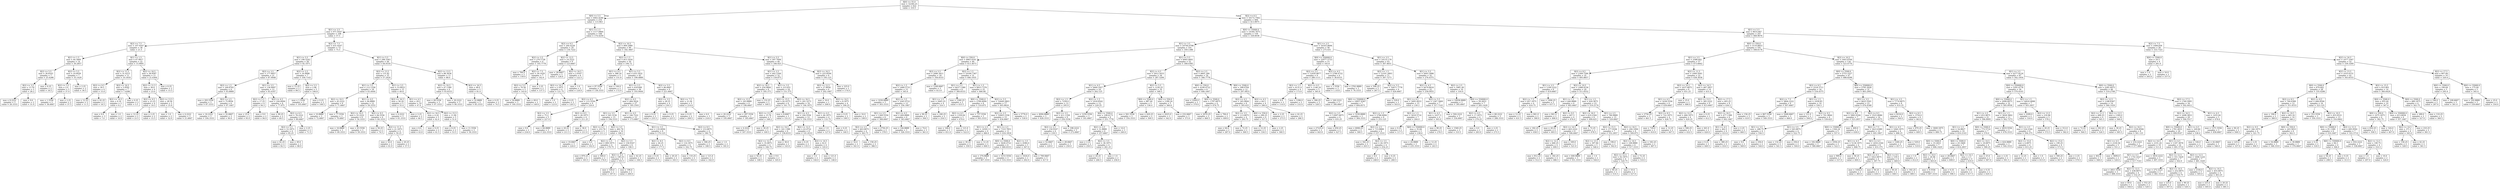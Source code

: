 digraph Tree {
node [shape=box] ;
0 [label="X[0] <= 55.0\nmse = 32240.25\nsamples = 622\nvalue = 310.5"] ;
1 [label="X[0] <= 5.5\nmse = 4462.4246\nsamples = 216\nvalue = 115.963"] ;
0 -> 1 [labeldistance=2.5, labelangle=45, headlabel="True"] ;
2 [label="X[1] <= 2.5\nmse = 971.9167\nsamples = 108\nvalue = 57.5"] ;
1 -> 2 ;
3 [label="X[2] <= 7.5\nmse = 107.9167\nsamples = 36\nvalue = 21.5"] ;
2 -> 3 ;
4 [label="X[1] <= 1.5\nmse = 44.3469\nsamples = 14\nvalue = 30.2857"] ;
3 -> 4 ;
5 [label="X[2] <= 5.5\nmse = 30.8163\nsamples = 7\nvalue = 25.4286"] ;
4 -> 5 ;
6 [label="X[2] <= 3.5\nmse = 13.76\nsamples = 5\nvalue = 28.2"] ;
5 -> 6 ;
7 [label="mse = 8.2222\nsamples = 3\nvalue = 26.3333"] ;
6 -> 7 ;
8 [label="mse = 9.0\nsamples = 2\nvalue = 31.0"] ;
6 -> 8 ;
9 [label="mse = 6.25\nsamples = 2\nvalue = 18.5"] ;
5 -> 9 ;
10 [label="X[2] <= 5.5\nmse = 10.6939\nsamples = 7\nvalue = 35.1429"] ;
4 -> 10 ;
11 [label="X[2] <= 3.5\nmse = 2.0\nsamples = 5\nvalue = 37.0"] ;
10 -> 11 ;
12 [label="mse = 1.5556\nsamples = 3\nvalue = 36.6667"] ;
11 -> 12 ;
13 [label="mse = 2.25\nsamples = 2\nvalue = 37.5"] ;
11 -> 13 ;
14 [label="mse = 2.25\nsamples = 2\nvalue = 30.5"] ;
10 -> 14 ;
15 [label="X[1] <= 1.5\nmse = 67.9917\nsamples = 22\nvalue = 15.9091"] ;
3 -> 15 ;
16 [label="X[2] <= 11.5\nmse = 31.4215\nsamples = 11\nvalue = 10.1818"] ;
15 -> 16 ;
17 [label="X[2] <= 9.5\nmse = 39.5\nsamples = 4\nvalue = 15.0"] ;
16 -> 17 ;
18 [label="mse = 12.25\nsamples = 2\nvalue = 11.5"] ;
17 -> 18 ;
19 [label="mse = 42.25\nsamples = 2\nvalue = 18.5"] ;
17 -> 19 ;
20 [label="X[2] <= 16.5\nmse = 5.9592\nsamples = 7\nvalue = 7.4286"] ;
16 -> 20 ;
21 [label="X[2] <= 14.5\nmse = 6.16\nsamples = 5\nvalue = 8.2"] ;
20 -> 21 ;
22 [label="mse = 6.0\nsamples = 3\nvalue = 7.0"] ;
21 -> 22 ;
23 [label="mse = 1.0\nsamples = 2\nvalue = 10.0"] ;
21 -> 23 ;
24 [label="mse = 0.25\nsamples = 2\nvalue = 5.5"] ;
20 -> 24 ;
25 [label="X[2] <= 16.5\nmse = 38.9587\nsamples = 11\nvalue = 21.6364"] ;
15 -> 25 ;
26 [label="X[2] <= 11.5\nmse = 36.0\nsamples = 9\nvalue = 23.0"] ;
25 -> 26 ;
27 [label="X[2] <= 9.5\nmse = 23.25\nsamples = 4\nvalue = 19.5"] ;
26 -> 27 ;
28 [label="mse = 12.25\nsamples = 2\nvalue = 23.5"] ;
27 -> 28 ;
29 [label="mse = 2.25\nsamples = 2\nvalue = 15.5"] ;
27 -> 29 ;
30 [label="X[2] <= 13.5\nmse = 28.56\nsamples = 5\nvalue = 25.8"] ;
26 -> 30 ;
31 [label="mse = 1.0\nsamples = 2\nvalue = 32.0"] ;
30 -> 31 ;
32 [label="mse = 4.2222\nsamples = 3\nvalue = 21.6667"] ;
30 -> 32 ;
33 [label="mse = 6.25\nsamples = 2\nvalue = 15.5"] ;
25 -> 33 ;
34 [label="X[2] <= 7.5\nmse = 431.9167\nsamples = 72\nvalue = 75.5"] ;
2 -> 34 ;
35 [label="X[1] <= 5.5\nmse = 190.5242\nsamples = 28\nvalue = 92.1071"] ;
34 -> 35 ;
36 [label="X[2] <= 3.5\nmse = 177.8957\nsamples = 21\nvalue = 87.9048"] ;
35 -> 36 ;
37 [label="X[2] <= 1.5\nmse = 169.8765\nsamples = 9\nvalue = 93.8889"] ;
36 -> 37 ;
38 [label="mse = 293.5556\nsamples = 3\nvalue = 87.3333"] ;
37 -> 38 ;
39 [label="X[2] <= 2.5\nmse = 75.8056\nsamples = 6\nvalue = 97.1667"] ;
37 -> 39 ;
40 [label="mse = 16.2222\nsamples = 3\nvalue = 104.3333"] ;
39 -> 40 ;
41 [label="mse = 32.6667\nsamples = 3\nvalue = 90.0"] ;
39 -> 41 ;
42 [label="X[1] <= 3.5\nmse = 136.9097\nsamples = 12\nvalue = 83.4167"] ;
36 -> 42 ;
43 [label="X[2] <= 5.5\nmse = 17.25\nsamples = 4\nvalue = 94.5"] ;
42 -> 43 ;
44 [label="mse = 25.0\nsamples = 2\nvalue = 95.0"] ;
43 -> 44 ;
45 [label="mse = 9.0\nsamples = 2\nvalue = 94.0"] ;
43 -> 45 ;
46 [label="X[2] <= 4.5\nmse = 104.6094\nsamples = 8\nvalue = 77.875"] ;
42 -> 46 ;
47 [label="mse = 90.25\nsamples = 2\nvalue = 69.5"] ;
46 -> 47 ;
48 [label="X[2] <= 6.5\nmse = 78.2222\nsamples = 6\nvalue = 80.6667"] ;
46 -> 48 ;
49 [label="X[2] <= 5.5\nmse = 53.1875\nsamples = 4\nvalue = 85.25"] ;
48 -> 49 ;
50 [label="mse = 42.25\nsamples = 2\nvalue = 82.5"] ;
49 -> 50 ;
51 [label="mse = 49.0\nsamples = 2\nvalue = 88.0"] ;
49 -> 51 ;
52 [label="mse = 2.25\nsamples = 2\nvalue = 71.5"] ;
48 -> 52 ;
53 [label="X[2] <= 2.5\nmse = 16.4898\nsamples = 7\nvalue = 104.7143"] ;
35 -> 53 ;
54 [label="mse = 12.25\nsamples = 2\nvalue = 99.5"] ;
53 -> 54 ;
55 [label="X[2] <= 5.5\nmse = 2.96\nsamples = 5\nvalue = 106.8"] ;
53 -> 55 ;
56 [label="mse = 1.5556\nsamples = 3\nvalue = 105.6667"] ;
55 -> 56 ;
57 [label="mse = 0.25\nsamples = 2\nvalue = 108.5"] ;
55 -> 57 ;
58 [label="X[1] <= 5.5\nmse = 298.3363\nsamples = 44\nvalue = 64.9318"] ;
34 -> 58 ;
59 [label="X[2] <= 13.5\nmse = 131.82\nsamples = 33\nvalue = 57.2424"] ;
58 -> 59 ;
60 [label="X[1] <= 3.5\nmse = 112.1358\nsamples = 18\nvalue = 63.4444"] ;
59 -> 60 ;
61 [label="X[2] <= 10.5\nmse = 45.2222\nsamples = 6\nvalue = 71.6667"] ;
60 -> 61 ;
62 [label="mse = 10.8889\nsamples = 3\nvalue = 72.6667"] ;
61 -> 62 ;
63 [label="mse = 77.5556\nsamples = 3\nvalue = 70.6667"] ;
61 -> 63 ;
64 [label="X[1] <= 4.5\nmse = 94.8889\nsamples = 12\nvalue = 59.3333"] ;
60 -> 64 ;
65 [label="X[2] <= 10.5\nmse = 55.2222\nsamples = 6\nvalue = 54.3333"] ;
64 -> 65 ;
66 [label="mse = 16.8889\nsamples = 3\nvalue = 49.3333"] ;
65 -> 66 ;
67 [label="mse = 43.5556\nsamples = 3\nvalue = 59.3333"] ;
65 -> 67 ;
68 [label="X[2] <= 9.5\nmse = 84.5556\nsamples = 6\nvalue = 64.3333"] ;
64 -> 68 ;
69 [label="mse = 56.25\nsamples = 2\nvalue = 74.5"] ;
68 -> 69 ;
70 [label="X[2] <= 11.5\nmse = 21.1875\nsamples = 4\nvalue = 59.25"] ;
68 -> 70 ;
71 [label="mse = 16.0\nsamples = 2\nvalue = 61.0"] ;
70 -> 71 ;
72 [label="mse = 20.25\nsamples = 2\nvalue = 57.5"] ;
70 -> 72 ;
73 [label="X[1] <= 3.5\nmse = 53.8933\nsamples = 15\nvalue = 49.8"] ;
59 -> 73 ;
74 [label="X[2] <= 16.5\nmse = 56.24\nsamples = 5\nvalue = 55.4"] ;
73 -> 74 ;
75 [label="mse = 4.2222\nsamples = 3\nvalue = 61.3333"] ;
74 -> 75 ;
76 [label="mse = 2.25\nsamples = 2\nvalue = 46.5"] ;
74 -> 76 ;
77 [label="X[1] <= 4.5\nmse = 29.2\nsamples = 10\nvalue = 47.0"] ;
73 -> 77 ;
78 [label="X[2] <= 16.5\nmse = 4.24\nsamples = 5\nvalue = 42.4"] ;
77 -> 78 ;
79 [label="mse = 6.0\nsamples = 3\nvalue = 43.0"] ;
78 -> 79 ;
80 [label="mse = 0.25\nsamples = 2\nvalue = 41.5"] ;
78 -> 80 ;
81 [label="X[2] <= 15.5\nmse = 11.84\nsamples = 5\nvalue = 51.6"] ;
77 -> 81 ;
82 [label="mse = 6.25\nsamples = 2\nvalue = 53.5"] ;
81 -> 82 ;
83 [label="mse = 11.5556\nsamples = 3\nvalue = 50.3333"] ;
81 -> 83 ;
84 [label="X[2] <= 13.5\nmse = 88.3636\nsamples = 11\nvalue = 88.0"] ;
58 -> 84 ;
85 [label="X[2] <= 10.5\nmse = 47.1389\nsamples = 6\nvalue = 93.8333"] ;
84 -> 85 ;
86 [label="mse = 49.5556\nsamples = 3\nvalue = 97.3333"] ;
85 -> 86 ;
87 [label="mse = 20.2222\nsamples = 3\nvalue = 90.3333"] ;
85 -> 87 ;
88 [label="X[2] <= 16.5\nmse = 48.0\nsamples = 5\nvalue = 81.0"] ;
84 -> 88 ;
89 [label="mse = 32.8889\nsamples = 3\nvalue = 85.3333"] ;
88 -> 89 ;
90 [label="mse = 0.25\nsamples = 2\nvalue = 74.5"] ;
88 -> 90 ;
91 [label="X[1] <= 1.5\nmse = 1117.0964\nsamples = 108\nvalue = 174.4259"] ;
1 -> 91 ;
92 [label="X[2] <= 9.5\nmse = 264.4228\nsamples = 18\nvalue = 134.7222"] ;
91 -> 92 ;
93 [label="X[2] <= 2.5\nmse = 270.1728\nsamples = 9\nvalue = 145.7778"] ;
92 -> 93 ;
94 [label="mse = 784.0\nsamples = 2\nvalue = 159.0"] ;
93 -> 94 ;
95 [label="X[2] <= 7.5\nmse = 59.1429\nsamples = 7\nvalue = 142.0"] ;
93 -> 95 ;
96 [label="X[2] <= 5.5\nmse = 70.56\nsamples = 5\nvalue = 143.8"] ;
95 -> 96 ;
97 [label="mse = 54.8889\nsamples = 3\nvalue = 140.3333"] ;
96 -> 97 ;
98 [label="mse = 49.0\nsamples = 2\nvalue = 149.0"] ;
96 -> 98 ;
99 [label="mse = 2.25\nsamples = 2\nvalue = 137.5"] ;
95 -> 99 ;
100 [label="X[2] <= 12.5\nmse = 14.2222\nsamples = 9\nvalue = 123.6667"] ;
92 -> 100 ;
101 [label="mse = 28.6667\nsamples = 3\nvalue = 126.0"] ;
100 -> 101 ;
102 [label="X[2] <= 16.5\nmse = 2.9167\nsamples = 6\nvalue = 122.5"] ;
100 -> 102 ;
103 [label="X[2] <= 14.5\nmse = 2.1875\nsamples = 4\nvalue = 121.75"] ;
102 -> 103 ;
104 [label="mse = 1.0\nsamples = 2\nvalue = 123.0"] ;
103 -> 104 ;
105 [label="mse = 0.25\nsamples = 2\nvalue = 120.5"] ;
103 -> 105 ;
106 [label="mse = 1.0\nsamples = 2\nvalue = 124.0"] ;
102 -> 106 ;
107 [label="X[2] <= 10.5\nmse = 909.2989\nsamples = 90\nvalue = 182.3667"] ;
91 -> 107 ;
108 [label="X[2] <= 1.5\nmse = 815.1616\nsamples = 50\nvalue = 194.72"] ;
107 -> 108 ;
109 [label="X[1] <= 4.5\nmse = 388.16\nsamples = 5\nvalue = 151.8"] ;
108 -> 109 ;
110 [label="mse = 97.5556\nsamples = 3\nvalue = 138.3333"] ;
109 -> 110 ;
111 [label="mse = 144.0\nsamples = 2\nvalue = 172.0"] ;
109 -> 111 ;
112 [label="X[1] <= 5.5\nmse = 635.1832\nsamples = 45\nvalue = 199.4889"] ;
108 -> 112 ;
113 [label="X[1] <= 2.5\nmse = 618.608\nsamples = 36\nvalue = 193.9444"] ;
112 -> 113 ;
114 [label="X[2] <= 6.5\nmse = 115.5556\nsamples = 9\nvalue = 220.0"] ;
113 -> 114 ;
115 [label="X[2] <= 3.5\nmse = 75.2\nsamples = 5\nvalue = 227.0"] ;
114 -> 115 ;
116 [label="mse = 9.0\nsamples = 2\nvalue = 234.0"] ;
115 -> 116 ;
117 [label="mse = 64.8889\nsamples = 3\nvalue = 222.3333"] ;
115 -> 117 ;
118 [label="X[2] <= 8.5\nmse = 28.1875\nsamples = 4\nvalue = 211.25"] ;
114 -> 118 ;
119 [label="mse = 20.25\nsamples = 2\nvalue = 211.5"] ;
118 -> 119 ;
120 [label="mse = 36.0\nsamples = 2\nvalue = 211.0"] ;
118 -> 120 ;
121 [label="X[2] <= 6.5\nmse = 484.5624\nsamples = 27\nvalue = 185.2593"] ;
113 -> 121 ;
122 [label="X[1] <= 3.5\nmse = 545.3156\nsamples = 15\nvalue = 194.5333"] ;
121 -> 122 ;
123 [label="X[2] <= 4.5\nmse = 253.76\nsamples = 5\nvalue = 211.2"] ;
122 -> 123 ;
124 [label="mse = 10.6667\nsamples = 3\nvalue = 224.0"] ;
123 -> 124 ;
125 [label="mse = 4.0\nsamples = 2\nvalue = 192.0"] ;
123 -> 125 ;
126 [label="X[2] <= 3.5\nmse = 482.76\nsamples = 10\nvalue = 186.2"] ;
122 -> 126 ;
127 [label="X[2] <= 2.5\nmse = 899.1875\nsamples = 4\nvalue = 179.75"] ;
126 -> 127 ;
128 [label="mse = 870.25\nsamples = 2\nvalue = 183.5"] ;
127 -> 128 ;
129 [label="mse = 900.0\nsamples = 2\nvalue = 176.0"] ;
127 -> 129 ;
130 [label="X[2] <= 5.5\nmse = 158.9167\nsamples = 6\nvalue = 190.5"] ;
126 -> 130 ;
131 [label="X[2] <= 4.5\nmse = 190.25\nsamples = 4\nvalue = 193.5"] ;
130 -> 131 ;
132 [label="mse = 100.0\nsamples = 2\nvalue = 187.0"] ;
131 -> 132 ;
133 [label="mse = 196.0\nsamples = 2\nvalue = 200.0"] ;
131 -> 133 ;
134 [label="mse = 42.25\nsamples = 2\nvalue = 184.5"] ;
130 -> 134 ;
135 [label="X[1] <= 4.5\nmse = 166.7222\nsamples = 12\nvalue = 173.6667"] ;
121 -> 135 ;
136 [label="X[1] <= 3.5\nmse = 135.6094\nsamples = 8\nvalue = 170.125"] ;
135 -> 136 ;
137 [label="X[2] <= 8.5\nmse = 46.25\nsamples = 4\nvalue = 177.5"] ;
136 -> 137 ;
138 [label="mse = 0.25\nsamples = 2\nvalue = 171.5"] ;
137 -> 138 ;
139 [label="mse = 20.25\nsamples = 2\nvalue = 183.5"] ;
137 -> 139 ;
140 [label="X[2] <= 8.5\nmse = 116.1875\nsamples = 4\nvalue = 162.75"] ;
136 -> 140 ;
141 [label="mse = 110.25\nsamples = 2\nvalue = 163.5"] ;
140 -> 141 ;
142 [label="mse = 121.0\nsamples = 2\nvalue = 162.0"] ;
140 -> 142 ;
143 [label="X[2] <= 8.5\nmse = 153.6875\nsamples = 4\nvalue = 180.75"] ;
135 -> 143 ;
144 [label="mse = 306.25\nsamples = 2\nvalue = 180.5"] ;
143 -> 144 ;
145 [label="mse = 1.0\nsamples = 2\nvalue = 181.0"] ;
143 -> 145 ;
146 [label="X[2] <= 5.5\nmse = 86.6667\nsamples = 9\nvalue = 221.6667"] ;
112 -> 146 ;
147 [label="X[2] <= 3.5\nmse = 28.25\nsamples = 4\nvalue = 230.5"] ;
146 -> 147 ;
148 [label="mse = 6.25\nsamples = 2\nvalue = 235.5"] ;
147 -> 148 ;
149 [label="mse = 0.25\nsamples = 2\nvalue = 225.5"] ;
147 -> 149 ;
150 [label="X[2] <= 7.5\nmse = 21.04\nsamples = 5\nvalue = 214.6"] ;
146 -> 150 ;
151 [label="mse = 0.25\nsamples = 2\nvalue = 209.5"] ;
150 -> 151 ;
152 [label="mse = 6.0\nsamples = 3\nvalue = 218.0"] ;
150 -> 152 ;
153 [label="X[1] <= 5.5\nmse = 597.7694\nsamples = 40\nvalue = 166.925"] ;
107 -> 153 ;
154 [label="X[1] <= 2.5\nmse = 442.2344\nsamples = 32\nvalue = 159.875"] ;
153 -> 154 ;
155 [label="X[2] <= 16.5\nmse = 254.9844\nsamples = 8\nvalue = 185.375"] ;
154 -> 155 ;
156 [label="X[2] <= 13.5\nmse = 183.8889\nsamples = 6\nvalue = 190.6667"] ;
155 -> 156 ;
157 [label="mse = 20.2222\nsamples = 3\nvalue = 195.6667"] ;
156 -> 157 ;
158 [label="mse = 297.5556\nsamples = 3\nvalue = 185.6667"] ;
156 -> 158 ;
159 [label="mse = 132.25\nsamples = 2\nvalue = 169.5"] ;
155 -> 159 ;
160 [label="X[1] <= 3.5\nmse = 215.651\nsamples = 24\nvalue = 151.375"] ;
154 -> 160 ;
161 [label="X[2] <= 15.5\nmse = 82.4375\nsamples = 8\nvalue = 161.75"] ;
160 -> 161 ;
162 [label="X[2] <= 13.5\nmse = 15.76\nsamples = 5\nvalue = 168.2"] ;
161 -> 162 ;
163 [label="mse = 4.2222\nsamples = 3\nvalue = 167.3333"] ;
162 -> 163 ;
164 [label="mse = 30.25\nsamples = 2\nvalue = 169.5"] ;
162 -> 164 ;
165 [label="mse = 8.6667\nsamples = 3\nvalue = 151.0"] ;
161 -> 165 ;
166 [label="X[2] <= 16.5\nmse = 201.5273\nsamples = 16\nvalue = 146.1875"] ;
160 -> 166 ;
167 [label="X[1] <= 4.5\nmse = 184.5556\nsamples = 12\nvalue = 150.3333"] ;
166 -> 167 ;
168 [label="X[2] <= 14.5\nmse = 161.1389\nsamples = 6\nvalue = 158.8333"] ;
167 -> 168 ;
169 [label="X[2] <= 12.5\nmse = 35.6875\nsamples = 4\nvalue = 166.75"] ;
168 -> 169 ;
170 [label="mse = 56.25\nsamples = 2\nvalue = 168.5"] ;
169 -> 170 ;
171 [label="mse = 9.0\nsamples = 2\nvalue = 165.0"] ;
169 -> 171 ;
172 [label="mse = 36.0\nsamples = 2\nvalue = 143.0"] ;
168 -> 172 ;
173 [label="X[2] <= 12.5\nmse = 63.4722\nsamples = 6\nvalue = 141.8333"] ;
167 -> 173 ;
174 [label="mse = 6.25\nsamples = 2\nvalue = 135.5"] ;
173 -> 174 ;
175 [label="X[2] <= 14.5\nmse = 62.0\nsamples = 4\nvalue = 145.0"] ;
173 -> 175 ;
176 [label="mse = 1.0\nsamples = 2\nvalue = 144.0"] ;
175 -> 176 ;
177 [label="mse = 121.0\nsamples = 2\nvalue = 146.0"] ;
175 -> 177 ;
178 [label="X[1] <= 4.5\nmse = 46.1875\nsamples = 4\nvalue = 133.75"] ;
166 -> 178 ;
179 [label="mse = 1.0\nsamples = 2\nvalue = 127.0"] ;
178 -> 179 ;
180 [label="mse = 0.25\nsamples = 2\nvalue = 140.5"] ;
178 -> 180 ;
181 [label="X[2] <= 16.5\nmse = 225.8594\nsamples = 8\nvalue = 195.125"] ;
153 -> 181 ;
182 [label="X[2] <= 12.5\nmse = 27.8056\nsamples = 6\nvalue = 202.1667"] ;
181 -> 182 ;
183 [label="mse = 16.0\nsamples = 2\nvalue = 208.0"] ;
182 -> 183 ;
184 [label="X[2] <= 14.5\nmse = 8.1875\nsamples = 4\nvalue = 199.25"] ;
182 -> 184 ;
185 [label="mse = 0.25\nsamples = 2\nvalue = 199.5"] ;
184 -> 185 ;
186 [label="mse = 16.0\nsamples = 2\nvalue = 199.0"] ;
184 -> 186 ;
187 [label="mse = 225.0\nsamples = 2\nvalue = 174.0"] ;
181 -> 187 ;
188 [label="X[2] <= 6.5\nmse = 16172.7562\nsamples = 406\nvalue = 413.9975"] ;
0 -> 188 [labeldistance=2.5, labelangle=-45, headlabel="False"] ;
189 [label="X[0] <= 55000.0\nmse = 14344.7675\nsamples = 159\nvalue = 328.6038"] ;
188 -> 189 ;
190 [label="X[1] <= 3.5\nmse = 10744.0798\nsamples = 101\nvalue = 359.1386"] ;
189 -> 190 ;
191 [label="X[0] <= 550.0\nmse = 9063.4161\nsamples = 49\nvalue = 413.3673"] ;
190 -> 191 ;
192 [label="X[2] <= 5.5\nmse = 2080.3611\nsamples = 18\nvalue = 356.8333"] ;
191 -> 192 ;
193 [label="X[2] <= 1.5\nmse = 1489.5733\nsamples = 15\nvalue = 345.6"] ;
192 -> 193 ;
194 [label="mse = 1030.8889\nsamples = 3\nvalue = 303.3333"] ;
193 -> 194 ;
195 [label="X[2] <= 3.5\nmse = 1045.9722\nsamples = 12\nvalue = 356.1667"] ;
193 -> 195 ;
196 [label="X[1] <= 2.5\nmse = 1369.5556\nsamples = 6\nvalue = 368.6667"] ;
195 -> 196 ;
197 [label="X[2] <= 2.5\nmse = 603.6875\nsamples = 4\nvalue = 363.75"] ;
196 -> 197 ;
198 [label="mse = 16.0\nsamples = 2\nvalue = 341.0"] ;
197 -> 198 ;
199 [label="mse = 156.25\nsamples = 2\nvalue = 386.5"] ;
197 -> 199 ;
200 [label="mse = 2756.25\nsamples = 2\nvalue = 378.5"] ;
196 -> 200 ;
201 [label="X[2] <= 4.5\nmse = 409.8889\nsamples = 6\nvalue = 343.6667"] ;
195 -> 201 ;
202 [label="mse = 144.8889\nsamples = 3\nvalue = 326.3333"] ;
201 -> 202 ;
203 [label="mse = 74.0\nsamples = 3\nvalue = 361.0"] ;
201 -> 203 ;
204 [label="mse = 1248.6667\nsamples = 3\nvalue = 413.0"] ;
192 -> 204 ;
205 [label="X[2] <= 1.5\nmse = 10184.7367\nsamples = 31\nvalue = 446.1935"] ;
191 -> 205 ;
206 [label="X[1] <= 2.5\nmse = 6437.1389\nsamples = 6\nvalue = 360.8333"] ;
205 -> 206 ;
207 [label="X[1] <= 1.5\nmse = 5065.25\nsamples = 4\nvalue = 324.5"] ;
206 -> 207 ;
208 [label="mse = 90.25\nsamples = 2\nvalue = 394.5"] ;
207 -> 208 ;
209 [label="mse = 240.25\nsamples = 2\nvalue = 254.5"] ;
207 -> 209 ;
210 [label="mse = 1260.25\nsamples = 2\nvalue = 433.5"] ;
206 -> 210 ;
211 [label="X[1] <= 1.5\nmse = 8915.7376\nsamples = 25\nvalue = 466.68"] ;
205 -> 211 ;
212 [label="X[0] <= 5500.0\nmse = 2784.6094\nsamples = 8\nvalue = 510.875"] ;
211 -> 212 ;
213 [label="X[2] <= 4.5\nmse = 1359.04\nsamples = 5\nvalue = 479.4"] ;
212 -> 213 ;
214 [label="mse = 168.0\nsamples = 3\nvalue = 451.0"] ;
213 -> 214 ;
215 [label="mse = 121.0\nsamples = 2\nvalue = 522.0"] ;
213 -> 215 ;
216 [label="mse = 757.5556\nsamples = 3\nvalue = 563.3333"] ;
212 -> 216 ;
217 [label="X[2] <= 5.5\nmse = 10449.2803\nsamples = 17\nvalue = 445.8824"] ;
211 -> 217 ;
218 [label="X[2] <= 2.5\nmse = 10003.1556\nsamples = 15\nvalue = 434.6667"] ;
217 -> 218 ;
219 [label="X[1] <= 2.5\nmse = 14541.5\nsamples = 4\nvalue = 480.0"] ;
218 -> 219 ;
220 [label="mse = 30.25\nsamples = 2\nvalue = 359.5"] ;
219 -> 220 ;
221 [label="mse = 12.25\nsamples = 2\nvalue = 600.5"] ;
219 -> 221 ;
222 [label="X[1] <= 2.5\nmse = 7333.7851\nsamples = 11\nvalue = 418.1818"] ;
218 -> 222 ;
223 [label="X[0] <= 5500.0\nmse = 5626.4722\nsamples = 6\nvalue = 460.8333"] ;
222 -> 223 ;
224 [label="mse = 374.8889\nsamples = 3\nvalue = 407.3333"] ;
223 -> 224 ;
225 [label="mse = 5153.5556\nsamples = 3\nvalue = 514.3333"] ;
223 -> 225 ;
226 [label="X[2] <= 3.5\nmse = 4580.0\nsamples = 5\nvalue = 367.0"] ;
222 -> 226 ;
227 [label="mse = 1024.0\nsamples = 2\nvalue = 292.0"] ;
226 -> 227 ;
228 [label="mse = 700.6667\nsamples = 3\nvalue = 417.0"] ;
226 -> 228 ;
229 [label="mse = 5776.0\nsamples = 2\nvalue = 530.0"] ;
217 -> 229 ;
230 [label="X[1] <= 5.5\nmse = 6945.4601\nsamples = 52\nvalue = 308.0385"] ;
190 -> 230 ;
231 [label="X[2] <= 4.5\nmse = 5912.5433\nsamples = 34\nvalue = 287.5294"] ;
230 -> 231 ;
232 [label="X[1] <= 4.5\nmse = 5669.1927\nsamples = 24\nvalue = 262.125"] ;
231 -> 232 ;
233 [label="X[2] <= 1.5\nmse = 7258.0\nsamples = 12\nvalue = 295.0"] ;
232 -> 233 ;
234 [label="mse = 4094.8889\nsamples = 3\nvalue = 428.3333"] ;
233 -> 234 ;
235 [label="X[2] <= 3.5\nmse = 411.1358\nsamples = 9\nvalue = 250.5556"] ;
233 -> 235 ;
236 [label="X[2] <= 2.5\nmse = 150.9167\nsamples = 6\nvalue = 239.5"] ;
235 -> 236 ;
237 [label="mse = 52.6667\nsamples = 3\nvalue = 229.0"] ;
236 -> 237 ;
238 [label="mse = 28.6667\nsamples = 3\nvalue = 250.0"] ;
236 -> 238 ;
239 [label="mse = 198.2222\nsamples = 3\nvalue = 272.6667"] ;
235 -> 239 ;
240 [label="X[2] <= 1.5\nmse = 1918.8542\nsamples = 12\nvalue = 229.25"] ;
232 -> 240 ;
241 [label="mse = 1259.5556\nsamples = 3\nvalue = 161.6667"] ;
240 -> 241 ;
242 [label="X[0] <= 5500.0\nmse = 108.6173\nsamples = 9\nvalue = 251.7778"] ;
240 -> 242 ;
243 [label="X[2] <= 2.5\nmse = 51.8889\nsamples = 6\nvalue = 257.6667"] ;
242 -> 243 ;
244 [label="mse = 2.25\nsamples = 2\nvalue = 250.5"] ;
243 -> 244 ;
245 [label="X[2] <= 3.5\nmse = 38.1875\nsamples = 4\nvalue = 261.25"] ;
243 -> 245 ;
246 [label="mse = 20.25\nsamples = 2\nvalue = 266.5"] ;
245 -> 246 ;
247 [label="mse = 1.0\nsamples = 2\nvalue = 256.0"] ;
245 -> 247 ;
248 [label="mse = 14.0\nsamples = 3\nvalue = 240.0"] ;
242 -> 248 ;
249 [label="X[2] <= 5.5\nmse = 1230.25\nsamples = 10\nvalue = 348.5"] ;
231 -> 249 ;
250 [label="X[0] <= 5500.0\nmse = 987.44\nsamples = 5\nvalue = 336.4"] ;
249 -> 250 ;
251 [label="mse = 561.5556\nsamples = 3\nvalue = 354.3333"] ;
250 -> 251 ;
252 [label="mse = 420.25\nsamples = 2\nvalue = 309.5"] ;
250 -> 252 ;
253 [label="X[0] <= 550.0\nmse = 1180.24\nsamples = 5\nvalue = 360.6"] ;
249 -> 253 ;
254 [label="mse = 2025.0\nsamples = 2\nvalue = 342.0"] ;
253 -> 254 ;
255 [label="mse = 232.6667\nsamples = 3\nvalue = 373.0"] ;
253 -> 255 ;
256 [label="X[2] <= 2.5\nmse = 6601.284\nsamples = 18\nvalue = 346.7778"] ;
230 -> 256 ;
257 [label="X[0] <= 550.0\nmse = 4190.4722\nsamples = 6\nvalue = 446.1667"] ;
256 -> 257 ;
258 [label="mse = 2209.0\nsamples = 2\nvalue = 379.0"] ;
257 -> 258 ;
259 [label="X[0] <= 5500.0\nmse = 1797.6875\nsamples = 4\nvalue = 479.75"] ;
257 -> 259 ;
260 [label="mse = 2070.25\nsamples = 2\nvalue = 460.5"] ;
259 -> 260 ;
261 [label="mse = 784.0\nsamples = 2\nvalue = 499.0"] ;
259 -> 261 ;
262 [label="X[0] <= 5500.0\nmse = 398.0764\nsamples = 12\nvalue = 297.0833"] ;
256 -> 262 ;
263 [label="X[2] <= 4.5\nmse = 345.9844\nsamples = 8\nvalue = 305.625"] ;
262 -> 263 ;
264 [label="X[2] <= 3.5\nmse = 113.6875\nsamples = 4\nvalue = 293.75"] ;
263 -> 264 ;
265 [label="mse = 64.0\nsamples = 2\nvalue = 287.0"] ;
264 -> 265 ;
266 [label="mse = 72.25\nsamples = 2\nvalue = 300.5"] ;
264 -> 266 ;
267 [label="X[0] <= 550.0\nmse = 296.25\nsamples = 4\nvalue = 317.5"] ;
263 -> 267 ;
268 [label="mse = 12.25\nsamples = 2\nvalue = 334.5"] ;
267 -> 268 ;
269 [label="mse = 2.25\nsamples = 2\nvalue = 300.5"] ;
267 -> 269 ;
270 [label="X[2] <= 4.5\nmse = 64.5\nsamples = 4\nvalue = 280.0"] ;
262 -> 270 ;
271 [label="mse = 2.25\nsamples = 2\nvalue = 273.5"] ;
270 -> 271 ;
272 [label="mse = 42.25\nsamples = 2\nvalue = 286.5"] ;
270 -> 272 ;
273 [label="X[1] <= 2.5\nmse = 16163.9694\nsamples = 58\nvalue = 275.431"] ;
189 -> 273 ;
274 [label="X[0] <= 550000.0\nmse = 22077.5733\nsamples = 15\nvalue = 183.6"] ;
273 -> 274 ;
275 [label="X[2] <= 2.5\nmse = 11650.9877\nsamples = 9\nvalue = 280.1111"] ;
274 -> 275 ;
276 [label="X[2] <= 1.5\nmse = 4131.0\nsamples = 4\nvalue = 173.0"] ;
275 -> 276 ;
277 [label="mse = 4.0\nsamples = 2\nvalue = 114.0"] ;
276 -> 277 ;
278 [label="mse = 1296.0\nsamples = 2\nvalue = 232.0"] ;
276 -> 278 ;
279 [label="X[2] <= 4.5\nmse = 1146.16\nsamples = 5\nvalue = 365.8"] ;
275 -> 279 ;
280 [label="mse = 306.25\nsamples = 2\nvalue = 328.5"] ;
279 -> 280 ;
281 [label="mse = 160.2222\nsamples = 3\nvalue = 390.6667"] ;
279 -> 281 ;
282 [label="X[2] <= 4.5\nmse = 2788.4722\nsamples = 6\nvalue = 38.8333"] ;
274 -> 282 ;
283 [label="mse = 1.5556\nsamples = 3\nvalue = 1.3333"] ;
282 -> 283 ;
284 [label="mse = 2762.8889\nsamples = 3\nvalue = 76.3333"] ;
282 -> 284 ;
285 [label="X[1] <= 3.5\nmse = 10133.179\nsamples = 43\nvalue = 307.4651"] ;
273 -> 285 ;
286 [label="X[2] <= 1.5\nmse = 12101.2893\nsamples = 11\nvalue = 397.7273"] ;
285 -> 286 ;
287 [label="mse = 506.25\nsamples = 2\nvalue = 267.5"] ;
286 -> 287 ;
288 [label="X[2] <= 5.5\nmse = 10071.7778\nsamples = 9\nvalue = 426.6667"] ;
286 -> 288 ;
289 [label="X[0] <= 550000.0\nmse = 10657.8367\nsamples = 7\nvalue = 404.8571"] ;
288 -> 289 ;
290 [label="X[2] <= 3.5\nmse = 13997.6875\nsamples = 4\nvalue = 435.25"] ;
289 -> 290 ;
291 [label="mse = 27225.0\nsamples = 2\nvalue = 443.0"] ;
290 -> 291 ;
292 [label="mse = 650.25\nsamples = 2\nvalue = 427.5"] ;
290 -> 292 ;
293 [label="mse = 3330.8889\nsamples = 3\nvalue = 364.3333"] ;
289 -> 293 ;
294 [label="mse = 529.0\nsamples = 2\nvalue = 503.0"] ;
288 -> 294 ;
295 [label="X[1] <= 5.5\nmse = 5693.3086\nsamples = 32\nvalue = 276.4375"] ;
285 -> 295 ;
296 [label="X[2] <= 4.5\nmse = 4479.8616\nsamples = 22\nvalue = 258.0455"] ;
295 -> 296 ;
297 [label="X[1] <= 4.5\nmse = 3495.4933\nsamples = 15\nvalue = 230.2"] ;
296 -> 297 ;
298 [label="X[2] <= 1.5\nmse = 2786.6094\nsamples = 8\nvalue = 253.125"] ;
297 -> 298 ;
299 [label="mse = 6006.25\nsamples = 2\nvalue = 300.5"] ;
298 -> 299 ;
300 [label="X[2] <= 2.5\nmse = 715.8889\nsamples = 6\nvalue = 237.3333"] ;
298 -> 300 ;
301 [label="mse = 342.25\nsamples = 2\nvalue = 203.5"] ;
300 -> 301 ;
302 [label="X[2] <= 3.5\nmse = 44.1875\nsamples = 4\nvalue = 254.25"] ;
300 -> 302 ;
303 [label="mse = 4.0\nsamples = 2\nvalue = 248.0"] ;
302 -> 303 ;
304 [label="mse = 6.25\nsamples = 2\nvalue = 260.5"] ;
302 -> 304 ;
305 [label="X[2] <= 1.5\nmse = 3018.5714\nsamples = 7\nvalue = 204.0"] ;
297 -> 305 ;
306 [label="mse = 0.25\nsamples = 2\nvalue = 117.5"] ;
305 -> 306 ;
307 [label="X[0] <= 550000.0\nmse = 35.84\nsamples = 5\nvalue = 238.6"] ;
305 -> 307 ;
308 [label="mse = 24.8889\nsamples = 3\nvalue = 235.3333"] ;
307 -> 308 ;
309 [label="mse = 12.25\nsamples = 2\nvalue = 243.5"] ;
307 -> 309 ;
310 [label="X[2] <= 5.5\nmse = 1367.3469\nsamples = 7\nvalue = 317.7143"] ;
296 -> 310 ;
311 [label="X[1] <= 4.5\nmse = 1637.5\nsamples = 4\nvalue = 305.0"] ;
310 -> 311 ;
312 [label="mse = 90.25\nsamples = 2\nvalue = 276.5"] ;
311 -> 312 ;
313 [label="mse = 1560.25\nsamples = 2\nvalue = 333.5"] ;
311 -> 313 ;
314 [label="mse = 504.2222\nsamples = 3\nvalue = 334.6667"] ;
310 -> 314 ;
315 [label="X[2] <= 2.5\nmse = 5981.49\nsamples = 10\nvalue = 316.9"] ;
295 -> 315 ;
316 [label="mse = 10936.8889\nsamples = 3\nvalue = 395.6667"] ;
315 -> 316 ;
317 [label="X[0] <= 550000.0\nmse = 59.2653\nsamples = 7\nvalue = 283.1429"] ;
315 -> 317 ;
318 [label="X[2] <= 4.5\nmse = 17.1875\nsamples = 4\nvalue = 279.25"] ;
317 -> 318 ;
319 [label="mse = 4.0\nsamples = 2\nvalue = 283.0"] ;
318 -> 319 ;
320 [label="mse = 2.25\nsamples = 2\nvalue = 275.5"] ;
318 -> 320 ;
321 [label="mse = 68.2222\nsamples = 3\nvalue = 288.3333"] ;
317 -> 321 ;
322 [label="X[1] <= 5.5\nmse = 9633.667\nsamples = 247\nvalue = 468.9676"] ;
188 -> 322 ;
323 [label="X[0] <= 550.0\nmse = 5110.8853\nsamples = 191\nvalue = 508.6178"] ;
322 -> 323 ;
324 [label="X[1] <= 3.5\nmse = 2588.602\nsamples = 57\nvalue = 473.6842"] ;
323 -> 324 ;
325 [label="X[2] <= 8.5\nmse = 2309.7584\nsamples = 35\nvalue = 495.8857"] ;
324 -> 325 ;
326 [label="X[1] <= 2.5\nmse = 1199.2222\nsamples = 6\nvalue = 419.6667"] ;
325 -> 326 ;
327 [label="X[2] <= 7.5\nmse = 857.1875\nsamples = 4\nvalue = 410.75"] ;
326 -> 327 ;
328 [label="mse = 12.25\nsamples = 2\nvalue = 431.5"] ;
327 -> 328 ;
329 [label="mse = 841.0\nsamples = 2\nvalue = 390.0"] ;
327 -> 329 ;
330 [label="mse = 1406.25\nsamples = 2\nvalue = 437.5"] ;
326 -> 330 ;
331 [label="X[2] <= 10.5\nmse = 1088.9156\nsamples = 29\nvalue = 511.6552"] ;
325 -> 331 ;
332 [label="X[1] <= 1.5\nmse = 640.8889\nsamples = 6\nvalue = 482.6667"] ;
331 -> 332 ;
333 [label="mse = 841.0\nsamples = 2\nvalue = 496.0"] ;
332 -> 333 ;
334 [label="X[2] <= 9.5\nmse = 407.5\nsamples = 4\nvalue = 476.0"] ;
332 -> 334 ;
335 [label="mse = 182.25\nsamples = 2\nvalue = 458.5"] ;
334 -> 335 ;
336 [label="mse = 20.25\nsamples = 2\nvalue = 493.5"] ;
334 -> 336 ;
337 [label="X[1] <= 1.5\nmse = 929.3875\nsamples = 23\nvalue = 519.2174"] ;
331 -> 337 ;
338 [label="X[2] <= 16.5\nmse = 619.2344\nsamples = 8\nvalue = 499.625"] ;
337 -> 338 ;
339 [label="X[2] <= 14.5\nmse = 603.2222\nsamples = 6\nvalue = 506.6667"] ;
338 -> 339 ;
340 [label="X[2] <= 12.5\nmse = 666.25\nsamples = 4\nvalue = 499.5"] ;
339 -> 340 ;
341 [label="mse = 812.25\nsamples = 2\nvalue = 512.5"] ;
340 -> 341 ;
342 [label="mse = 182.25\nsamples = 2\nvalue = 486.5"] ;
340 -> 342 ;
343 [label="mse = 169.0\nsamples = 2\nvalue = 521.0"] ;
339 -> 343 ;
344 [label="mse = 72.25\nsamples = 2\nvalue = 478.5"] ;
338 -> 344 ;
345 [label="X[1] <= 2.5\nmse = 780.8889\nsamples = 15\nvalue = 529.6667"] ;
337 -> 345 ;
346 [label="X[2] <= 15.5\nmse = 377.9184\nsamples = 7\nvalue = 552.2857"] ;
345 -> 346 ;
347 [label="X[2] <= 13.5\nmse = 397.84\nsamples = 5\nvalue = 548.4"] ;
346 -> 347 ;
348 [label="mse = 640.8889\nsamples = 3\nvalue = 551.3333"] ;
347 -> 348 ;
349 [label="mse = 1.0\nsamples = 2\nvalue = 544.0"] ;
347 -> 349 ;
350 [label="mse = 196.0\nsamples = 2\nvalue = 562.0"] ;
346 -> 350 ;
351 [label="X[2] <= 16.5\nmse = 294.1094\nsamples = 8\nvalue = 509.875"] ;
345 -> 351 ;
352 [label="X[2] <= 14.5\nmse = 108.8889\nsamples = 6\nvalue = 517.3333"] ;
351 -> 352 ;
353 [label="X[2] <= 12.5\nmse = 92.1875\nsamples = 4\nvalue = 520.75"] ;
352 -> 353 ;
354 [label="mse = 90.25\nsamples = 2\nvalue = 514.5"] ;
353 -> 354 ;
355 [label="mse = 16.0\nsamples = 2\nvalue = 527.0"] ;
353 -> 355 ;
356 [label="mse = 72.25\nsamples = 2\nvalue = 510.5"] ;
352 -> 356 ;
357 [label="mse = 182.25\nsamples = 2\nvalue = 487.5"] ;
351 -> 357 ;
358 [label="X[2] <= 11.5\nmse = 1000.5041\nsamples = 22\nvalue = 438.3636"] ;
324 -> 358 ;
359 [label="X[2] <= 10.5\nmse = 1637.6875\nsamples = 8\nvalue = 451.25"] ;
358 -> 359 ;
360 [label="X[1] <= 4.5\nmse = 1638.5556\nsamples = 6\nvalue = 439.6667"] ;
359 -> 360 ;
361 [label="mse = 2756.25\nsamples = 2\nvalue = 461.5"] ;
360 -> 361 ;
362 [label="X[2] <= 8.5\nmse = 722.1875\nsamples = 4\nvalue = 428.75"] ;
360 -> 362 ;
363 [label="mse = 729.0\nsamples = 2\nvalue = 410.0"] ;
362 -> 363 ;
364 [label="mse = 12.25\nsamples = 2\nvalue = 447.5"] ;
362 -> 364 ;
365 [label="mse = 25.0\nsamples = 2\nvalue = 486.0"] ;
359 -> 365 ;
366 [label="X[2] <= 14.5\nmse = 487.2857\nsamples = 14\nvalue = 431.0"] ;
358 -> 366 ;
367 [label="X[2] <= 13.5\nmse = 385.2222\nsamples = 6\nvalue = 423.6667"] ;
366 -> 367 ;
368 [label="X[2] <= 12.5\nmse = 484.1875\nsamples = 4\nvalue = 429.25"] ;
367 -> 368 ;
369 [label="mse = 506.25\nsamples = 2\nvalue = 432.5"] ;
368 -> 369 ;
370 [label="mse = 441.0\nsamples = 2\nvalue = 426.0"] ;
368 -> 370 ;
371 [label="mse = 0.25\nsamples = 2\nvalue = 412.5"] ;
367 -> 371 ;
372 [label="X[2] <= 17.5\nmse = 493.25\nsamples = 8\nvalue = 436.5"] ;
366 -> 372 ;
373 [label="X[2] <= 16.5\nmse = 477.1389\nsamples = 6\nvalue = 442.1667"] ;
372 -> 373 ;
374 [label="X[1] <= 4.5\nmse = 462.5\nsamples = 4\nvalue = 433.0"] ;
373 -> 374 ;
375 [label="mse = 0.25\nsamples = 2\nvalue = 449.5"] ;
374 -> 375 ;
376 [label="mse = 380.25\nsamples = 2\nvalue = 416.5"] ;
374 -> 376 ;
377 [label="mse = 2.25\nsamples = 2\nvalue = 460.5"] ;
373 -> 377 ;
378 [label="mse = 156.25\nsamples = 2\nvalue = 419.5"] ;
372 -> 378 ;
379 [label="X[2] <= 10.5\nmse = 5443.8764\nsamples = 134\nvalue = 523.4776"] ;
323 -> 379 ;
380 [label="X[0] <= 5500.0\nmse = 5753.3327\nsamples = 47\nvalue = 488.8298"] ;
379 -> 380 ;
381 [label="X[2] <= 8.5\nmse = 2518.3711\nsamples = 16\nvalue = 534.4375"] ;
380 -> 381 ;
382 [label="X[2] <= 7.5\nmse = 3804.2222\nsamples = 6\nvalue = 507.6667"] ;
381 -> 382 ;
383 [label="mse = 867.5556\nsamples = 3\nvalue = 549.3333"] ;
382 -> 383 ;
384 [label="mse = 3268.6667\nsamples = 3\nvalue = 466.0"] ;
382 -> 384 ;
385 [label="X[1] <= 1.5\nmse = 1058.85\nsamples = 10\nvalue = 550.5"] ;
381 -> 385 ;
386 [label="mse = 121.0\nsamples = 2\nvalue = 594.0"] ;
385 -> 386 ;
387 [label="X[2] <= 9.5\nmse = 701.9844\nsamples = 8\nvalue = 539.625"] ;
385 -> 387 ;
388 [label="X[1] <= 3.5\nmse = 288.75\nsamples = 4\nvalue = 556.5"] ;
387 -> 388 ;
389 [label="mse = 9.0\nsamples = 2\nvalue = 569.0"] ;
388 -> 389 ;
390 [label="mse = 256.0\nsamples = 2\nvalue = 544.0"] ;
388 -> 390 ;
391 [label="X[1] <= 3.5\nmse = 545.6875\nsamples = 4\nvalue = 522.75"] ;
387 -> 391 ;
392 [label="mse = 132.25\nsamples = 2\nvalue = 541.5"] ;
391 -> 392 ;
393 [label="mse = 256.0\nsamples = 2\nvalue = 504.0"] ;
391 -> 393 ;
394 [label="X[0] <= 550000.0\nmse = 5795.3028\nsamples = 31\nvalue = 465.2903"] ;
380 -> 394 ;
395 [label="X[1] <= 3.5\nmse = 4625.5501\nsamples = 23\nvalue = 476.4348"] ;
394 -> 395 ;
396 [label="X[2] <= 9.5\nmse = 3983.9184\nsamples = 7\nvalue = 523.2857"] ;
395 -> 396 ;
397 [label="X[0] <= 55000.0\nmse = 1344.24\nsamples = 5\nvalue = 557.4"] ;
396 -> 397 ;
398 [label="mse = 182.8889\nsamples = 3\nvalue = 580.6667"] ;
397 -> 398 ;
399 [label="mse = 1056.25\nsamples = 2\nvalue = 522.5"] ;
397 -> 399 ;
400 [label="mse = 400.0\nsamples = 2\nvalue = 438.0"] ;
396 -> 400 ;
401 [label="X[2] <= 9.5\nmse = 3525.8086\nsamples = 16\nvalue = 455.9375"] ;
395 -> 401 ;
402 [label="X[2] <= 7.5\nmse = 3623.6389\nsamples = 12\nvalue = 445.1667"] ;
401 -> 402 ;
403 [label="X[1] <= 4.5\nmse = 5136.1875\nsamples = 4\nvalue = 468.75"] ;
402 -> 403 ;
404 [label="mse = 900.0\nsamples = 2\nvalue = 537.0"] ;
403 -> 404 ;
405 [label="mse = 56.25\nsamples = 2\nvalue = 400.5"] ;
403 -> 405 ;
406 [label="X[1] <= 4.5\nmse = 2450.2344\nsamples = 8\nvalue = 433.375"] ;
402 -> 406 ;
407 [label="X[2] <= 8.5\nmse = 1822.6875\nsamples = 4\nvalue = 397.75"] ;
406 -> 407 ;
408 [label="mse = 1444.0\nsamples = 2\nvalue = 365.0"] ;
407 -> 408 ;
409 [label="mse = 56.25\nsamples = 2\nvalue = 430.5"] ;
407 -> 409 ;
410 [label="X[2] <= 8.5\nmse = 539.5\nsamples = 4\nvalue = 469.0"] ;
406 -> 410 ;
411 [label="mse = 56.25\nsamples = 2\nvalue = 448.5"] ;
410 -> 411 ;
412 [label="mse = 182.25\nsamples = 2\nvalue = 489.5"] ;
410 -> 412 ;
413 [label="X[1] <= 4.5\nmse = 1840.1875\nsamples = 4\nvalue = 488.25"] ;
401 -> 413 ;
414 [label="mse = 1260.25\nsamples = 2\nvalue = 457.5"] ;
413 -> 414 ;
415 [label="mse = 529.0\nsamples = 2\nvalue = 519.0"] ;
413 -> 415 ;
416 [label="X[1] <= 2.5\nmse = 7774.6875\nsamples = 8\nvalue = 433.25"] ;
394 -> 416 ;
417 [label="mse = 9216.0\nsamples = 2\nvalue = 344.0"] ;
416 -> 417 ;
418 [label="X[2] <= 8.5\nmse = 3754.0\nsamples = 6\nvalue = 463.0"] ;
416 -> 418 ;
419 [label="mse = 870.25\nsamples = 2\nvalue = 409.5"] ;
418 -> 419 ;
420 [label="mse = 3049.1875\nsamples = 4\nvalue = 489.75"] ;
418 -> 420 ;
421 [label="X[1] <= 3.5\nmse = 4277.8124\nsamples = 87\nvalue = 542.1954"] ;
379 -> 421 ;
422 [label="X[0] <= 550000.0\nmse = 5291.6778\nsamples = 39\nvalue = 570.4103"] ;
421 -> 422 ;
423 [label="X[0] <= 55000.0\nmse = 2006.8975\nsamples = 32\nvalue = 585.0938"] ;
422 -> 423 ;
424 [label="X[1] <= 2.5\nmse = 653.4875\nsamples = 21\nvalue = 596.8095"] ;
423 -> 424 ;
425 [label="X[1] <= 1.5\nmse = 54.8827\nsamples = 14\nvalue = 610.2143"] ;
424 -> 425 ;
426 [label="X[0] <= 5500.0\nmse = 33.2653\nsamples = 7\nvalue = 606.1429"] ;
425 -> 426 ;
427 [label="mse = 1.0\nsamples = 2\nvalue = 612.0"] ;
426 -> 427 ;
428 [label="X[2] <= 16.0\nmse = 26.96\nsamples = 5\nvalue = 603.8"] ;
426 -> 428 ;
429 [label="mse = 9.5556\nsamples = 3\nvalue = 607.3333"] ;
428 -> 429 ;
430 [label="mse = 6.25\nsamples = 2\nvalue = 598.5"] ;
428 -> 430 ;
431 [label="X[0] <= 5500.0\nmse = 43.3469\nsamples = 7\nvalue = 614.2857"] ;
425 -> 431 ;
432 [label="mse = 28.6667\nsamples = 3\nvalue = 608.0"] ;
431 -> 432 ;
433 [label="X[2] <= 14.5\nmse = 2.5\nsamples = 4\nvalue = 619.0"] ;
431 -> 433 ;
434 [label="mse = 0.25\nsamples = 2\nvalue = 617.5"] ;
433 -> 434 ;
435 [label="mse = 0.25\nsamples = 2\nvalue = 620.5"] ;
433 -> 435 ;
436 [label="X[0] <= 5500.0\nmse = 772.5714\nsamples = 7\nvalue = 570.0"] ;
424 -> 436 ;
437 [label="X[2] <= 14.5\nmse = 18.6875\nsamples = 4\nvalue = 589.25"] ;
436 -> 437 ;
438 [label="mse = 25.0\nsamples = 2\nvalue = 587.0"] ;
437 -> 438 ;
439 [label="mse = 2.25\nsamples = 2\nvalue = 591.5"] ;
437 -> 439 ;
440 [label="mse = 624.8889\nsamples = 3\nvalue = 544.3333"] ;
436 -> 440 ;
441 [label="X[1] <= 1.5\nmse = 3828.3802\nsamples = 11\nvalue = 562.7273"] ;
423 -> 441 ;
442 [label="mse = 2819.5556\nsamples = 3\nvalue = 478.3333"] ;
441 -> 442 ;
443 [label="X[1] <= 2.5\nmse = 534.2344\nsamples = 8\nvalue = 594.375"] ;
441 -> 443 ;
444 [label="X[2] <= 15.0\nmse = 6.6875\nsamples = 4\nvalue = 615.25"] ;
443 -> 444 ;
445 [label="mse = 12.25\nsamples = 2\nvalue = 615.5"] ;
444 -> 445 ;
446 [label="mse = 1.0\nsamples = 2\nvalue = 615.0"] ;
444 -> 446 ;
447 [label="X[2] <= 15.0\nmse = 190.25\nsamples = 4\nvalue = 573.5"] ;
443 -> 447 ;
448 [label="mse = 306.25\nsamples = 2\nvalue = 567.5"] ;
447 -> 448 ;
449 [label="mse = 2.25\nsamples = 2\nvalue = 579.5"] ;
447 -> 449 ;
450 [label="X[1] <= 1.5\nmse = 14816.4898\nsamples = 7\nvalue = 503.2857"] ;
422 -> 450 ;
451 [label="mse = 2209.0\nsamples = 2\nvalue = 316.0"] ;
450 -> 451 ;
452 [label="X[2] <= 13.5\nmse = 216.96\nsamples = 5\nvalue = 578.2"] ;
450 -> 452 ;
453 [label="mse = 20.25\nsamples = 2\nvalue = 572.5"] ;
452 -> 453 ;
454 [label="mse = 312.0\nsamples = 3\nvalue = 582.0"] ;
452 -> 454 ;
455 [label="X[0] <= 5500.0\nmse = 2281.6975\nsamples = 48\nvalue = 519.2708"] ;
421 -> 455 ;
456 [label="X[2] <= 12.5\nmse = 1188.8367\nsamples = 14\nvalue = 560.1429"] ;
455 -> 456 ;
457 [label="X[2] <= 11.5\nmse = 488.25\nsamples = 4\nvalue = 545.5"] ;
456 -> 457 ;
458 [label="mse = 72.25\nsamples = 2\nvalue = 564.5"] ;
457 -> 458 ;
459 [label="mse = 182.25\nsamples = 2\nvalue = 526.5"] ;
457 -> 459 ;
460 [label="X[2] <= 13.5\nmse = 1349.0\nsamples = 10\nvalue = 566.0"] ;
456 -> 460 ;
461 [label="mse = 30.25\nsamples = 2\nvalue = 585.5"] ;
460 -> 461 ;
462 [label="X[2] <= 16.5\nmse = 1559.8594\nsamples = 8\nvalue = 561.125"] ;
460 -> 462 ;
463 [label="X[1] <= 4.5\nmse = 2104.56\nsamples = 5\nvalue = 551.2"] ;
462 -> 463 ;
464 [label="mse = 402.0\nsamples = 3\nvalue = 568.0"] ;
463 -> 464 ;
465 [label="mse = 3600.0\nsamples = 2\nvalue = 526.0"] ;
463 -> 465 ;
466 [label="mse = 214.2222\nsamples = 3\nvalue = 577.6667"] ;
462 -> 466 ;
467 [label="X[2] <= 17.5\nmse = 1760.5995\nsamples = 34\nvalue = 502.4412"] ;
455 -> 467 ;
468 [label="X[2] <= 16.5\nmse = 1698.3853\nsamples = 29\nvalue = 506.5517"] ;
467 -> 468 ;
469 [label="X[0] <= 55000.0\nmse = 1761.4931\nsamples = 24\nvalue = 499.9167"] ;
468 -> 469 ;
470 [label="X[2] <= 14.5\nmse = 2331.24\nsamples = 10\nvalue = 511.6"] ;
469 -> 470 ;
471 [label="X[1] <= 4.5\nmse = 1741.6327\nsamples = 7\nvalue = 517.7143"] ;
470 -> 471 ;
472 [label="mse = 2821.5556\nsamples = 3\nvalue = 498.3333"] ;
471 -> 472 ;
473 [label="X[2] <= 12.5\nmse = 438.6875\nsamples = 4\nvalue = 532.25"] ;
471 -> 473 ;
474 [label="mse = 49.0\nsamples = 2\nvalue = 544.0"] ;
473 -> 474 ;
475 [label="mse = 552.25\nsamples = 2\nvalue = 520.5"] ;
473 -> 475 ;
476 [label="mse = 3416.2222\nsamples = 3\nvalue = 497.3333"] ;
470 -> 476 ;
477 [label="X[1] <= 4.5\nmse = 1187.3878\nsamples = 14\nvalue = 491.5714"] ;
469 -> 477 ;
478 [label="X[2] <= 12.5\nmse = 551.1429\nsamples = 7\nvalue = 502.0"] ;
477 -> 478 ;
479 [label="mse = 272.2222\nsamples = 3\nvalue = 482.3333"] ;
478 -> 479 ;
480 [label="X[2] <= 14.5\nmse = 252.6875\nsamples = 4\nvalue = 516.75"] ;
478 -> 480 ;
481 [label="mse = 225.0\nsamples = 2\nvalue = 507.0"] ;
480 -> 481 ;
482 [label="mse = 90.25\nsamples = 2\nvalue = 526.5"] ;
480 -> 482 ;
483 [label="X[2] <= 12.5\nmse = 1606.1224\nsamples = 7\nvalue = 481.1429"] ;
477 -> 483 ;
484 [label="mse = 2144.0\nsamples = 3\nvalue = 505.0"] ;
483 -> 484 ;
485 [label="X[2] <= 14.5\nmse = 455.6875\nsamples = 4\nvalue = 463.25"] ;
483 -> 485 ;
486 [label="mse = 225.0\nsamples = 2\nvalue = 445.0"] ;
485 -> 486 ;
487 [label="mse = 20.25\nsamples = 2\nvalue = 481.5"] ;
485 -> 487 ;
488 [label="X[1] <= 4.5\nmse = 169.84\nsamples = 5\nvalue = 538.4"] ;
468 -> 488 ;
489 [label="mse = 144.0\nsamples = 2\nvalue = 527.0"] ;
488 -> 489 ;
490 [label="mse = 42.6667\nsamples = 3\nvalue = 546.0"] ;
488 -> 490 ;
491 [label="X[1] <= 4.5\nmse = 1455.04\nsamples = 5\nvalue = 478.6"] ;
467 -> 491 ;
492 [label="mse = 1371.5556\nsamples = 3\nvalue = 458.6667"] ;
491 -> 492 ;
493 [label="mse = 90.25\nsamples = 2\nvalue = 508.5"] ;
491 -> 493 ;
494 [label="X[2] <= 7.5\nmse = 1408.839\nsamples = 56\nvalue = 333.7321"] ;
322 -> 494 ;
495 [label="X[0] <= 5500.0\nmse = 24.5\nsamples = 4\nvalue = 261.0"] ;
494 -> 495 ;
496 [label="mse = 1.0\nsamples = 2\nvalue = 265.0"] ;
495 -> 496 ;
497 [label="mse = 16.0\nsamples = 2\nvalue = 257.0"] ;
495 -> 497 ;
498 [label="X[2] <= 16.5\nmse = 1077.1047\nsamples = 52\nvalue = 339.3269"] ;
494 -> 498 ;
499 [label="X[2] <= 13.5\nmse = 1035.6151\nsamples = 42\nvalue = 343.8333"] ;
498 -> 499 ;
500 [label="X[0] <= 5500.0\nmse = 874.602\nsamples = 28\nvalue = 335.4286"] ;
499 -> 500 ;
501 [label="X[2] <= 8.5\nmse = 760.6389\nsamples = 12\nvalue = 351.8333"] ;
500 -> 501 ;
502 [label="mse = 196.0\nsamples = 2\nvalue = 380.0"] ;
501 -> 502 ;
503 [label="X[2] <= 10.5\nmse = 683.16\nsamples = 10\nvalue = 346.2"] ;
501 -> 503 ;
504 [label="X[2] <= 9.5\nmse = 346.1875\nsamples = 4\nvalue = 321.75"] ;
503 -> 504 ;
505 [label="mse = 225.0\nsamples = 2\nvalue = 337.0"] ;
504 -> 505 ;
506 [label="mse = 2.25\nsamples = 2\nvalue = 306.5"] ;
504 -> 506 ;
507 [label="X[0] <= 550.0\nmse = 243.5833\nsamples = 6\nvalue = 362.5"] ;
503 -> 507 ;
508 [label="mse = 54.8889\nsamples = 3\nvalue = 348.3333"] ;
507 -> 508 ;
509 [label="mse = 30.8889\nsamples = 3\nvalue = 376.6667"] ;
507 -> 509 ;
510 [label="X[2] <= 8.5\nmse = 606.8594\nsamples = 16\nvalue = 323.125"] ;
500 -> 510 ;
511 [label="mse = 353.5556\nsamples = 3\nvalue = 350.3333"] ;
510 -> 511 ;
512 [label="X[2] <= 10.5\nmse = 455.0533\nsamples = 13\nvalue = 316.8462"] ;
510 -> 512 ;
513 [label="X[0] <= 55000.0\nmse = 91.1389\nsamples = 6\nvalue = 310.1667"] ;
512 -> 513 ;
514 [label="mse = 0.25\nsamples = 2\nvalue = 318.5"] ;
513 -> 514 ;
515 [label="X[0] <= 550000.0\nmse = 84.5\nsamples = 4\nvalue = 306.0"] ;
513 -> 515 ;
516 [label="mse = 56.25\nsamples = 2\nvalue = 298.5"] ;
515 -> 516 ;
517 [label="mse = 0.25\nsamples = 2\nvalue = 313.5"] ;
515 -> 517 ;
518 [label="X[2] <= 11.5\nmse = 695.9592\nsamples = 7\nvalue = 322.5714"] ;
512 -> 518 ;
519 [label="mse = 916.2222\nsamples = 3\nvalue = 338.6667"] ;
518 -> 519 ;
520 [label="X[2] <= 12.5\nmse = 190.75\nsamples = 4\nvalue = 310.5"] ;
518 -> 520 ;
521 [label="mse = 1.0\nsamples = 2\nvalue = 297.0"] ;
520 -> 521 ;
522 [label="mse = 16.0\nsamples = 2\nvalue = 324.0"] ;
520 -> 522 ;
523 [label="X[2] <= 15.5\nmse = 933.801\nsamples = 14\nvalue = 360.6429"] ;
499 -> 523 ;
524 [label="X[0] <= 5500.0\nmse = 955.44\nsamples = 10\nvalue = 367.4"] ;
523 -> 524 ;
525 [label="X[0] <= 550.0\nmse = 1075.1875\nsamples = 4\nvalue = 382.75"] ;
524 -> 525 ;
526 [label="mse = 650.25\nsamples = 2\nvalue = 358.5"] ;
525 -> 526 ;
527 [label="mse = 324.0\nsamples = 2\nvalue = 407.0"] ;
525 -> 527 ;
528 [label="X[0] <= 550000.0\nmse = 613.8056\nsamples = 6\nvalue = 357.1667"] ;
524 -> 528 ;
529 [label="X[2] <= 14.5\nmse = 371.5\nsamples = 4\nvalue = 345.0"] ;
528 -> 529 ;
530 [label="mse = 156.25\nsamples = 2\nvalue = 328.5"] ;
529 -> 530 ;
531 [label="mse = 42.25\nsamples = 2\nvalue = 361.5"] ;
529 -> 531 ;
532 [label="mse = 210.25\nsamples = 2\nvalue = 381.5"] ;
528 -> 532 ;
533 [label="X[0] <= 5500.0\nmse = 480.1875\nsamples = 4\nvalue = 343.75"] ;
523 -> 533 ;
534 [label="mse = 289.0\nsamples = 2\nvalue = 327.0"] ;
533 -> 534 ;
535 [label="mse = 110.25\nsamples = 2\nvalue = 360.5"] ;
533 -> 535 ;
536 [label="X[2] <= 17.5\nmse = 807.84\nsamples = 10\nvalue = 320.4"] ;
498 -> 536 ;
537 [label="X[0] <= 5500.0\nmse = 190.64\nsamples = 5\nvalue = 295.4"] ;
536 -> 537 ;
538 [label="mse = 196.0\nsamples = 2\nvalue = 287.0"] ;
537 -> 538 ;
539 [label="mse = 108.6667\nsamples = 3\nvalue = 301.0"] ;
537 -> 539 ;
540 [label="X[0] <= 55000.0\nmse = 175.04\nsamples = 5\nvalue = 345.4"] ;
536 -> 540 ;
541 [label="mse = 192.8889\nsamples = 3\nvalue = 339.6667"] ;
540 -> 541 ;
542 [label="mse = 25.0\nsamples = 2\nvalue = 354.0"] ;
540 -> 542 ;
}